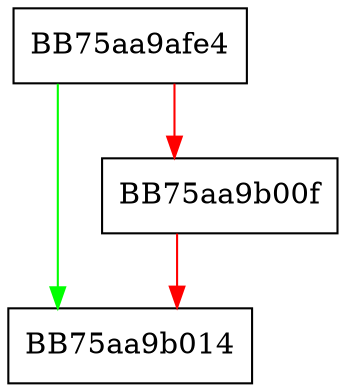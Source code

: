 digraph set {
  node [shape="box"];
  graph [splines=ortho];
  BB75aa9afe4 -> BB75aa9b014 [color="green"];
  BB75aa9afe4 -> BB75aa9b00f [color="red"];
  BB75aa9b00f -> BB75aa9b014 [color="red"];
}